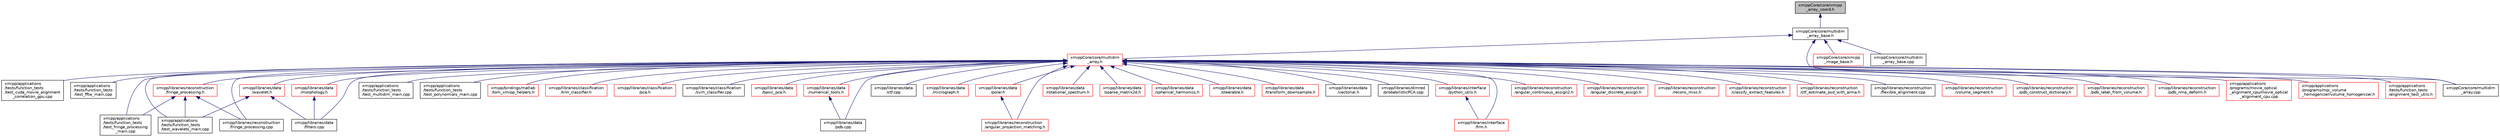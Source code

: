 digraph "xmippCore/core/xmipp_array_coord.h"
{
  edge [fontname="Helvetica",fontsize="10",labelfontname="Helvetica",labelfontsize="10"];
  node [fontname="Helvetica",fontsize="10",shape=record];
  Node2 [label="xmippCore/core/xmipp\l_array_coord.h",height=0.2,width=0.4,color="black", fillcolor="grey75", style="filled", fontcolor="black"];
  Node2 -> Node3 [dir="back",color="midnightblue",fontsize="10",style="solid",fontname="Helvetica"];
  Node3 [label="xmippCore/core/multidim\l_array_base.h",height=0.2,width=0.4,color="black", fillcolor="white", style="filled",URL="$multidim__array__base_8h.html"];
  Node3 -> Node4 [dir="back",color="midnightblue",fontsize="10",style="solid",fontname="Helvetica"];
  Node4 [label="xmippCore/core/multidim\l_array.h",height=0.2,width=0.4,color="red", fillcolor="white", style="filled",URL="$multidim__array_8h.html"];
  Node4 -> Node5 [dir="back",color="midnightblue",fontsize="10",style="solid",fontname="Helvetica"];
  Node5 [label="xmipp/applications\l/programs/movie_optical\l_alignment_cpu/movie_optical\l_alignment_cpu.cpp",height=0.2,width=0.4,color="red", fillcolor="white", style="filled",URL="$movie__optical__alignment__cpu_8cpp.html"];
  Node4 -> Node7 [dir="back",color="midnightblue",fontsize="10",style="solid",fontname="Helvetica"];
  Node7 [label="xmipp/applications\l/programs/mpi_volume\l_homogenizer/volume_homogenizer.h",height=0.2,width=0.4,color="red", fillcolor="white", style="filled",URL="$volume__homogenizer_8h.html"];
  Node4 -> Node12 [dir="back",color="midnightblue",fontsize="10",style="solid",fontname="Helvetica"];
  Node12 [label="xmipp/applications\l/tests/function_tests\l/alignment_test_utils.h",height=0.2,width=0.4,color="red", fillcolor="white", style="filled",URL="$alignment__test__utils_8h.html"];
  Node4 -> Node22 [dir="back",color="midnightblue",fontsize="10",style="solid",fontname="Helvetica"];
  Node22 [label="xmipp/applications\l/tests/function_tests\l/test_cuda_movie_alignment\l_correlation_gpu.cpp",height=0.2,width=0.4,color="black", fillcolor="white", style="filled",URL="$test__cuda__movie__alignment__correlation__gpu_8cpp.html"];
  Node4 -> Node23 [dir="back",color="midnightblue",fontsize="10",style="solid",fontname="Helvetica"];
  Node23 [label="xmipp/applications\l/tests/function_tests\l/test_fftw_main.cpp",height=0.2,width=0.4,color="black", fillcolor="white", style="filled",URL="$test__fftw__main_8cpp.html"];
  Node4 -> Node24 [dir="back",color="midnightblue",fontsize="10",style="solid",fontname="Helvetica"];
  Node24 [label="xmipp/applications\l/tests/function_tests\l/test_fringe_processing\l_main.cpp",height=0.2,width=0.4,color="black", fillcolor="white", style="filled",URL="$test__fringe__processing__main_8cpp.html"];
  Node4 -> Node25 [dir="back",color="midnightblue",fontsize="10",style="solid",fontname="Helvetica"];
  Node25 [label="xmipp/applications\l/tests/function_tests\l/test_multidim_main.cpp",height=0.2,width=0.4,color="black", fillcolor="white", style="filled",URL="$test__multidim__main_8cpp.html"];
  Node4 -> Node26 [dir="back",color="midnightblue",fontsize="10",style="solid",fontname="Helvetica"];
  Node26 [label="xmipp/applications\l/tests/function_tests\l/test_polynomials_main.cpp",height=0.2,width=0.4,color="black", fillcolor="white", style="filled",URL="$test__polynomials__main_8cpp.html"];
  Node4 -> Node27 [dir="back",color="midnightblue",fontsize="10",style="solid",fontname="Helvetica"];
  Node27 [label="xmipp/applications\l/tests/function_tests\l/test_wavelets_main.cpp",height=0.2,width=0.4,color="black", fillcolor="white", style="filled",URL="$test__wavelets__main_8cpp.html"];
  Node4 -> Node28 [dir="back",color="midnightblue",fontsize="10",style="solid",fontname="Helvetica"];
  Node28 [label="xmipp/bindings/matlab\l/tom_xmipp_helpers.h",height=0.2,width=0.4,color="red", fillcolor="white", style="filled",URL="$tom__xmipp__helpers_8h.html"];
  Node4 -> Node42 [dir="back",color="midnightblue",fontsize="10",style="solid",fontname="Helvetica"];
  Node42 [label="xmipp/libraries/classification\l/knn_classifier.h",height=0.2,width=0.4,color="red", fillcolor="white", style="filled",URL="$knn__classifier_8h.html"];
  Node4 -> Node44 [dir="back",color="midnightblue",fontsize="10",style="solid",fontname="Helvetica"];
  Node44 [label="xmipp/libraries/classification\l/pca.h",height=0.2,width=0.4,color="red", fillcolor="white", style="filled",URL="$classification_2pca_8h.html"];
  Node4 -> Node52 [dir="back",color="midnightblue",fontsize="10",style="solid",fontname="Helvetica"];
  Node52 [label="xmipp/libraries/classification\l/svm_classifier.cpp",height=0.2,width=0.4,color="black", fillcolor="white", style="filled",URL="$svm__classifier_8cpp.html"];
  Node4 -> Node53 [dir="back",color="midnightblue",fontsize="10",style="solid",fontname="Helvetica"];
  Node53 [label="xmipp/libraries/data\l/basic_pca.h",height=0.2,width=0.4,color="red", fillcolor="white", style="filled",URL="$basic__pca_8h.html"];
  Node4 -> Node82 [dir="back",color="midnightblue",fontsize="10",style="solid",fontname="Helvetica"];
  Node82 [label="xmipp/libraries/data\l/numerical_tools.h",height=0.2,width=0.4,color="red", fillcolor="white", style="filled",URL="$numerical__tools_8h.html"];
  Node82 -> Node270 [dir="back",color="midnightblue",fontsize="10",style="solid",fontname="Helvetica"];
  Node270 [label="xmipp/libraries/data\l/pdb.cpp",height=0.2,width=0.4,color="black", fillcolor="white", style="filled",URL="$pdb_8cpp.html"];
  Node4 -> Node288 [dir="back",color="midnightblue",fontsize="10",style="solid",fontname="Helvetica"];
  Node288 [label="xmipp/libraries/data\l/ctf.cpp",height=0.2,width=0.4,color="black", fillcolor="white", style="filled",URL="$ctf_8cpp.html"];
  Node4 -> Node88 [dir="back",color="midnightblue",fontsize="10",style="solid",fontname="Helvetica"];
  Node88 [label="xmipp/libraries/data\l/filters.cpp",height=0.2,width=0.4,color="black", fillcolor="white", style="filled",URL="$filters_8cpp.html"];
  Node4 -> Node289 [dir="back",color="midnightblue",fontsize="10",style="solid",fontname="Helvetica"];
  Node289 [label="xmipp/libraries/data\l/morphology.h",height=0.2,width=0.4,color="red", fillcolor="white", style="filled",URL="$libraries_2data_2morphology_8h.html"];
  Node289 -> Node88 [dir="back",color="midnightblue",fontsize="10",style="solid",fontname="Helvetica"];
  Node4 -> Node290 [dir="back",color="midnightblue",fontsize="10",style="solid",fontname="Helvetica"];
  Node290 [label="xmipp/libraries/data\l/wavelet.h",height=0.2,width=0.4,color="red", fillcolor="white", style="filled",URL="$libraries_2data_2wavelet_8h.html"];
  Node290 -> Node27 [dir="back",color="midnightblue",fontsize="10",style="solid",fontname="Helvetica"];
  Node290 -> Node88 [dir="back",color="midnightblue",fontsize="10",style="solid",fontname="Helvetica"];
  Node4 -> Node156 [dir="back",color="midnightblue",fontsize="10",style="solid",fontname="Helvetica"];
  Node156 [label="xmipp/libraries/data\l/micrograph.h",height=0.2,width=0.4,color="red", fillcolor="white", style="filled",URL="$micrograph_8h.html"];
  Node4 -> Node270 [dir="back",color="midnightblue",fontsize="10",style="solid",fontname="Helvetica"];
  Node4 -> Node293 [dir="back",color="midnightblue",fontsize="10",style="solid",fontname="Helvetica"];
  Node293 [label="xmipp/libraries/data\l/polar.h",height=0.2,width=0.4,color="red", fillcolor="white", style="filled",URL="$polar_8h.html"];
  Node293 -> Node298 [dir="back",color="midnightblue",fontsize="10",style="solid",fontname="Helvetica"];
  Node298 [label="xmipp/libraries/reconstruction\l/angular_projection_matching.h",height=0.2,width=0.4,color="red", fillcolor="white", style="filled",URL="$angular__projection__matching_8h.html"];
  Node4 -> Node305 [dir="back",color="midnightblue",fontsize="10",style="solid",fontname="Helvetica"];
  Node305 [label="xmipp/libraries/data\l/rotational_spectrum.h",height=0.2,width=0.4,color="red", fillcolor="white", style="filled",URL="$rotational__spectrum_8h.html"];
  Node4 -> Node310 [dir="back",color="midnightblue",fontsize="10",style="solid",fontname="Helvetica"];
  Node310 [label="xmipp/libraries/data\l/sparse_matrix2d.h",height=0.2,width=0.4,color="red", fillcolor="white", style="filled",URL="$sparse__matrix2d_8h.html"];
  Node4 -> Node312 [dir="back",color="midnightblue",fontsize="10",style="solid",fontname="Helvetica"];
  Node312 [label="xmipp/libraries/data\l/spherical_harmonics.h",height=0.2,width=0.4,color="red", fillcolor="white", style="filled",URL="$spherical__harmonics_8h.html"];
  Node4 -> Node314 [dir="back",color="midnightblue",fontsize="10",style="solid",fontname="Helvetica"];
  Node314 [label="xmipp/libraries/data\l/steerable.h",height=0.2,width=0.4,color="red", fillcolor="white", style="filled",URL="$steerable_8h.html"];
  Node4 -> Node315 [dir="back",color="midnightblue",fontsize="10",style="solid",fontname="Helvetica"];
  Node315 [label="xmipp/libraries/data\l/transform_downsample.h",height=0.2,width=0.4,color="red", fillcolor="white", style="filled",URL="$transform__downsample_8h.html"];
  Node4 -> Node320 [dir="back",color="midnightblue",fontsize="10",style="solid",fontname="Helvetica"];
  Node320 [label="xmipp/libraries/data\l/vectorial.h",height=0.2,width=0.4,color="black", fillcolor="white", style="filled",URL="$vectorial_8h.html"];
  Node4 -> Node321 [dir="back",color="midnightblue",fontsize="10",style="solid",fontname="Helvetica"];
  Node321 [label="xmipp/libraries/dimred\l/probabilisticPCA.cpp",height=0.2,width=0.4,color="black", fillcolor="white", style="filled",URL="$probabilisticPCA_8cpp.html"];
  Node4 -> Node322 [dir="back",color="midnightblue",fontsize="10",style="solid",fontname="Helvetica"];
  Node322 [label="xmipp/libraries/interface\l/python_utils.h",height=0.2,width=0.4,color="red", fillcolor="white", style="filled",URL="$python__utils_8h.html"];
  Node322 -> Node323 [dir="back",color="midnightblue",fontsize="10",style="solid",fontname="Helvetica"];
  Node323 [label="xmipp/libraries/interface\l/frm.h",height=0.2,width=0.4,color="red", fillcolor="white", style="filled",URL="$frm_8h.html"];
  Node4 -> Node323 [dir="back",color="midnightblue",fontsize="10",style="solid",fontname="Helvetica"];
  Node4 -> Node92 [dir="back",color="midnightblue",fontsize="10",style="solid",fontname="Helvetica"];
  Node92 [label="xmipp/libraries/reconstruction\l/angular_continuous_assign2.h",height=0.2,width=0.4,color="red", fillcolor="white", style="filled",URL="$angular__continuous__assign2_8h.html"];
  Node4 -> Node326 [dir="back",color="midnightblue",fontsize="10",style="solid",fontname="Helvetica"];
  Node326 [label="xmipp/libraries/reconstruction\l/angular_discrete_assign.h",height=0.2,width=0.4,color="red", fillcolor="white", style="filled",URL="$angular__discrete__assign_8h.html"];
  Node4 -> Node298 [dir="back",color="midnightblue",fontsize="10",style="solid",fontname="Helvetica"];
  Node4 -> Node329 [dir="back",color="midnightblue",fontsize="10",style="solid",fontname="Helvetica"];
  Node329 [label="xmipp/libraries/reconstruction\l/recons_misc.h",height=0.2,width=0.4,color="red", fillcolor="white", style="filled",URL="$recons__misc_8h.html"];
  Node4 -> Node331 [dir="back",color="midnightblue",fontsize="10",style="solid",fontname="Helvetica"];
  Node331 [label="xmipp/libraries/reconstruction\l/classify_extract_features.h",height=0.2,width=0.4,color="red", fillcolor="white", style="filled",URL="$classify__extract__features_8h.html"];
  Node4 -> Node333 [dir="back",color="midnightblue",fontsize="10",style="solid",fontname="Helvetica"];
  Node333 [label="xmipp/libraries/reconstruction\l/ctf_estimate_psd_with_arma.h",height=0.2,width=0.4,color="red", fillcolor="white", style="filled",URL="$ctf__estimate__psd__with__arma_8h.html"];
  Node4 -> Node342 [dir="back",color="midnightblue",fontsize="10",style="solid",fontname="Helvetica"];
  Node342 [label="xmipp/libraries/reconstruction\l/fringe_processing.h",height=0.2,width=0.4,color="red", fillcolor="white", style="filled",URL="$fringe__processing_8h.html"];
  Node342 -> Node24 [dir="back",color="midnightblue",fontsize="10",style="solid",fontname="Helvetica"];
  Node342 -> Node27 [dir="back",color="midnightblue",fontsize="10",style="solid",fontname="Helvetica"];
  Node342 -> Node116 [dir="back",color="midnightblue",fontsize="10",style="solid",fontname="Helvetica"];
  Node116 [label="xmipp/libraries/reconstruction\l/fringe_processing.cpp",height=0.2,width=0.4,color="black", fillcolor="white", style="filled",URL="$fringe__processing_8cpp.html"];
  Node4 -> Node343 [dir="back",color="midnightblue",fontsize="10",style="solid",fontname="Helvetica"];
  Node343 [label="xmipp/libraries/reconstruction\l/flexible_alignment.cpp",height=0.2,width=0.4,color="black", fillcolor="white", style="filled",URL="$flexible__alignment_8cpp.html"];
  Node4 -> Node116 [dir="back",color="midnightblue",fontsize="10",style="solid",fontname="Helvetica"];
  Node4 -> Node344 [dir="back",color="midnightblue",fontsize="10",style="solid",fontname="Helvetica"];
  Node344 [label="xmipp/libraries/reconstruction\l/volume_segment.h",height=0.2,width=0.4,color="red", fillcolor="white", style="filled",URL="$volume__segment_8h.html"];
  Node4 -> Node346 [dir="back",color="midnightblue",fontsize="10",style="solid",fontname="Helvetica"];
  Node346 [label="xmipp/libraries/reconstruction\l/pdb_construct_dictionary.h",height=0.2,width=0.4,color="red", fillcolor="white", style="filled",URL="$pdb__construct__dictionary_8h.html"];
  Node4 -> Node351 [dir="back",color="midnightblue",fontsize="10",style="solid",fontname="Helvetica"];
  Node351 [label="xmipp/libraries/reconstruction\l/pdb_label_from_volume.h",height=0.2,width=0.4,color="red", fillcolor="white", style="filled",URL="$pdb__label__from__volume_8h.html"];
  Node4 -> Node354 [dir="back",color="midnightblue",fontsize="10",style="solid",fontname="Helvetica"];
  Node354 [label="xmipp/libraries/reconstruction\l/pdb_nma_deform.h",height=0.2,width=0.4,color="red", fillcolor="white", style="filled",URL="$pdb__nma__deform_8h.html"];
  Node4 -> Node737 [dir="back",color="midnightblue",fontsize="10",style="solid",fontname="Helvetica"];
  Node737 [label="xmippCore/core/multidim\l_array.cpp",height=0.2,width=0.4,color="black", fillcolor="white", style="filled",URL="$multidim__array_8cpp.html"];
  Node3 -> Node738 [dir="back",color="midnightblue",fontsize="10",style="solid",fontname="Helvetica"];
  Node738 [label="xmippCore/core/xmipp\l_image_base.h",height=0.2,width=0.4,color="red", fillcolor="white", style="filled",URL="$xmipp__image__base_8h.html"];
  Node3 -> Node737 [dir="back",color="midnightblue",fontsize="10",style="solid",fontname="Helvetica"];
  Node3 -> Node754 [dir="back",color="midnightblue",fontsize="10",style="solid",fontname="Helvetica"];
  Node754 [label="xmippCore/core/multidim\l_array_base.cpp",height=0.2,width=0.4,color="black", fillcolor="white", style="filled",URL="$multidim__array__base_8cpp.html"];
}

